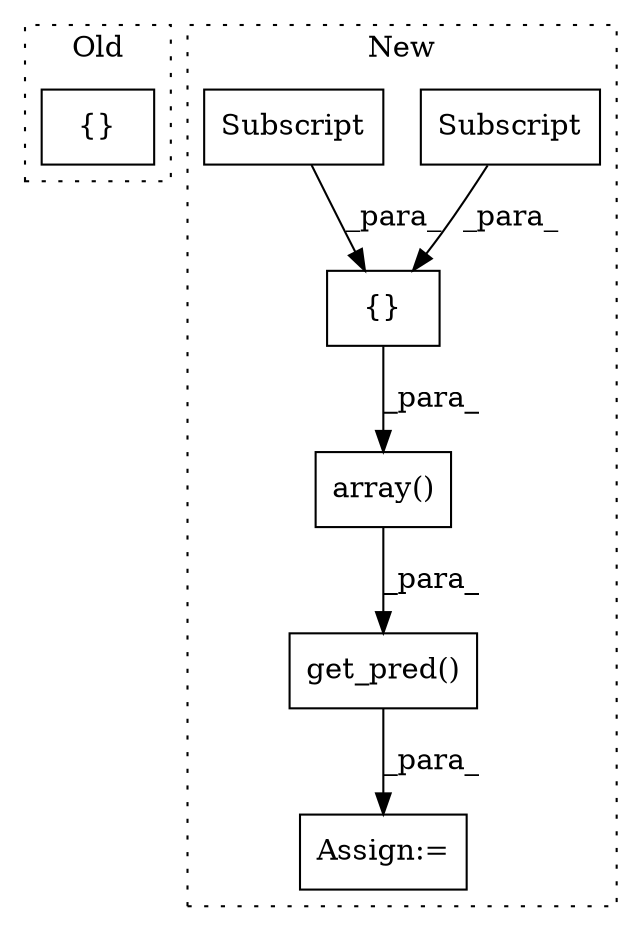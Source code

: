 digraph G {
subgraph cluster0 {
1 [label="{}" a="59" s="7728,7766" l="1,0" shape="box"];
label = "Old";
style="dotted";
}
subgraph cluster1 {
2 [label="get_pred()" a="75" s="9235,9278" l="14,1" shape="box"];
3 [label="{}" a="59" s="9137,9166" l="1,0" shape="box"];
4 [label="Subscript" a="63" s="9153,0" l="13,0" shape="box"];
5 [label="array()" a="75" s="9128,9167" l="9,18" shape="box"];
6 [label="Subscript" a="63" s="9138,0" l="13,0" shape="box"];
7 [label="Assign:=" a="68" s="9207" l="28" shape="box"];
label = "New";
style="dotted";
}
2 -> 7 [label="_para_"];
3 -> 5 [label="_para_"];
4 -> 3 [label="_para_"];
5 -> 2 [label="_para_"];
6 -> 3 [label="_para_"];
}